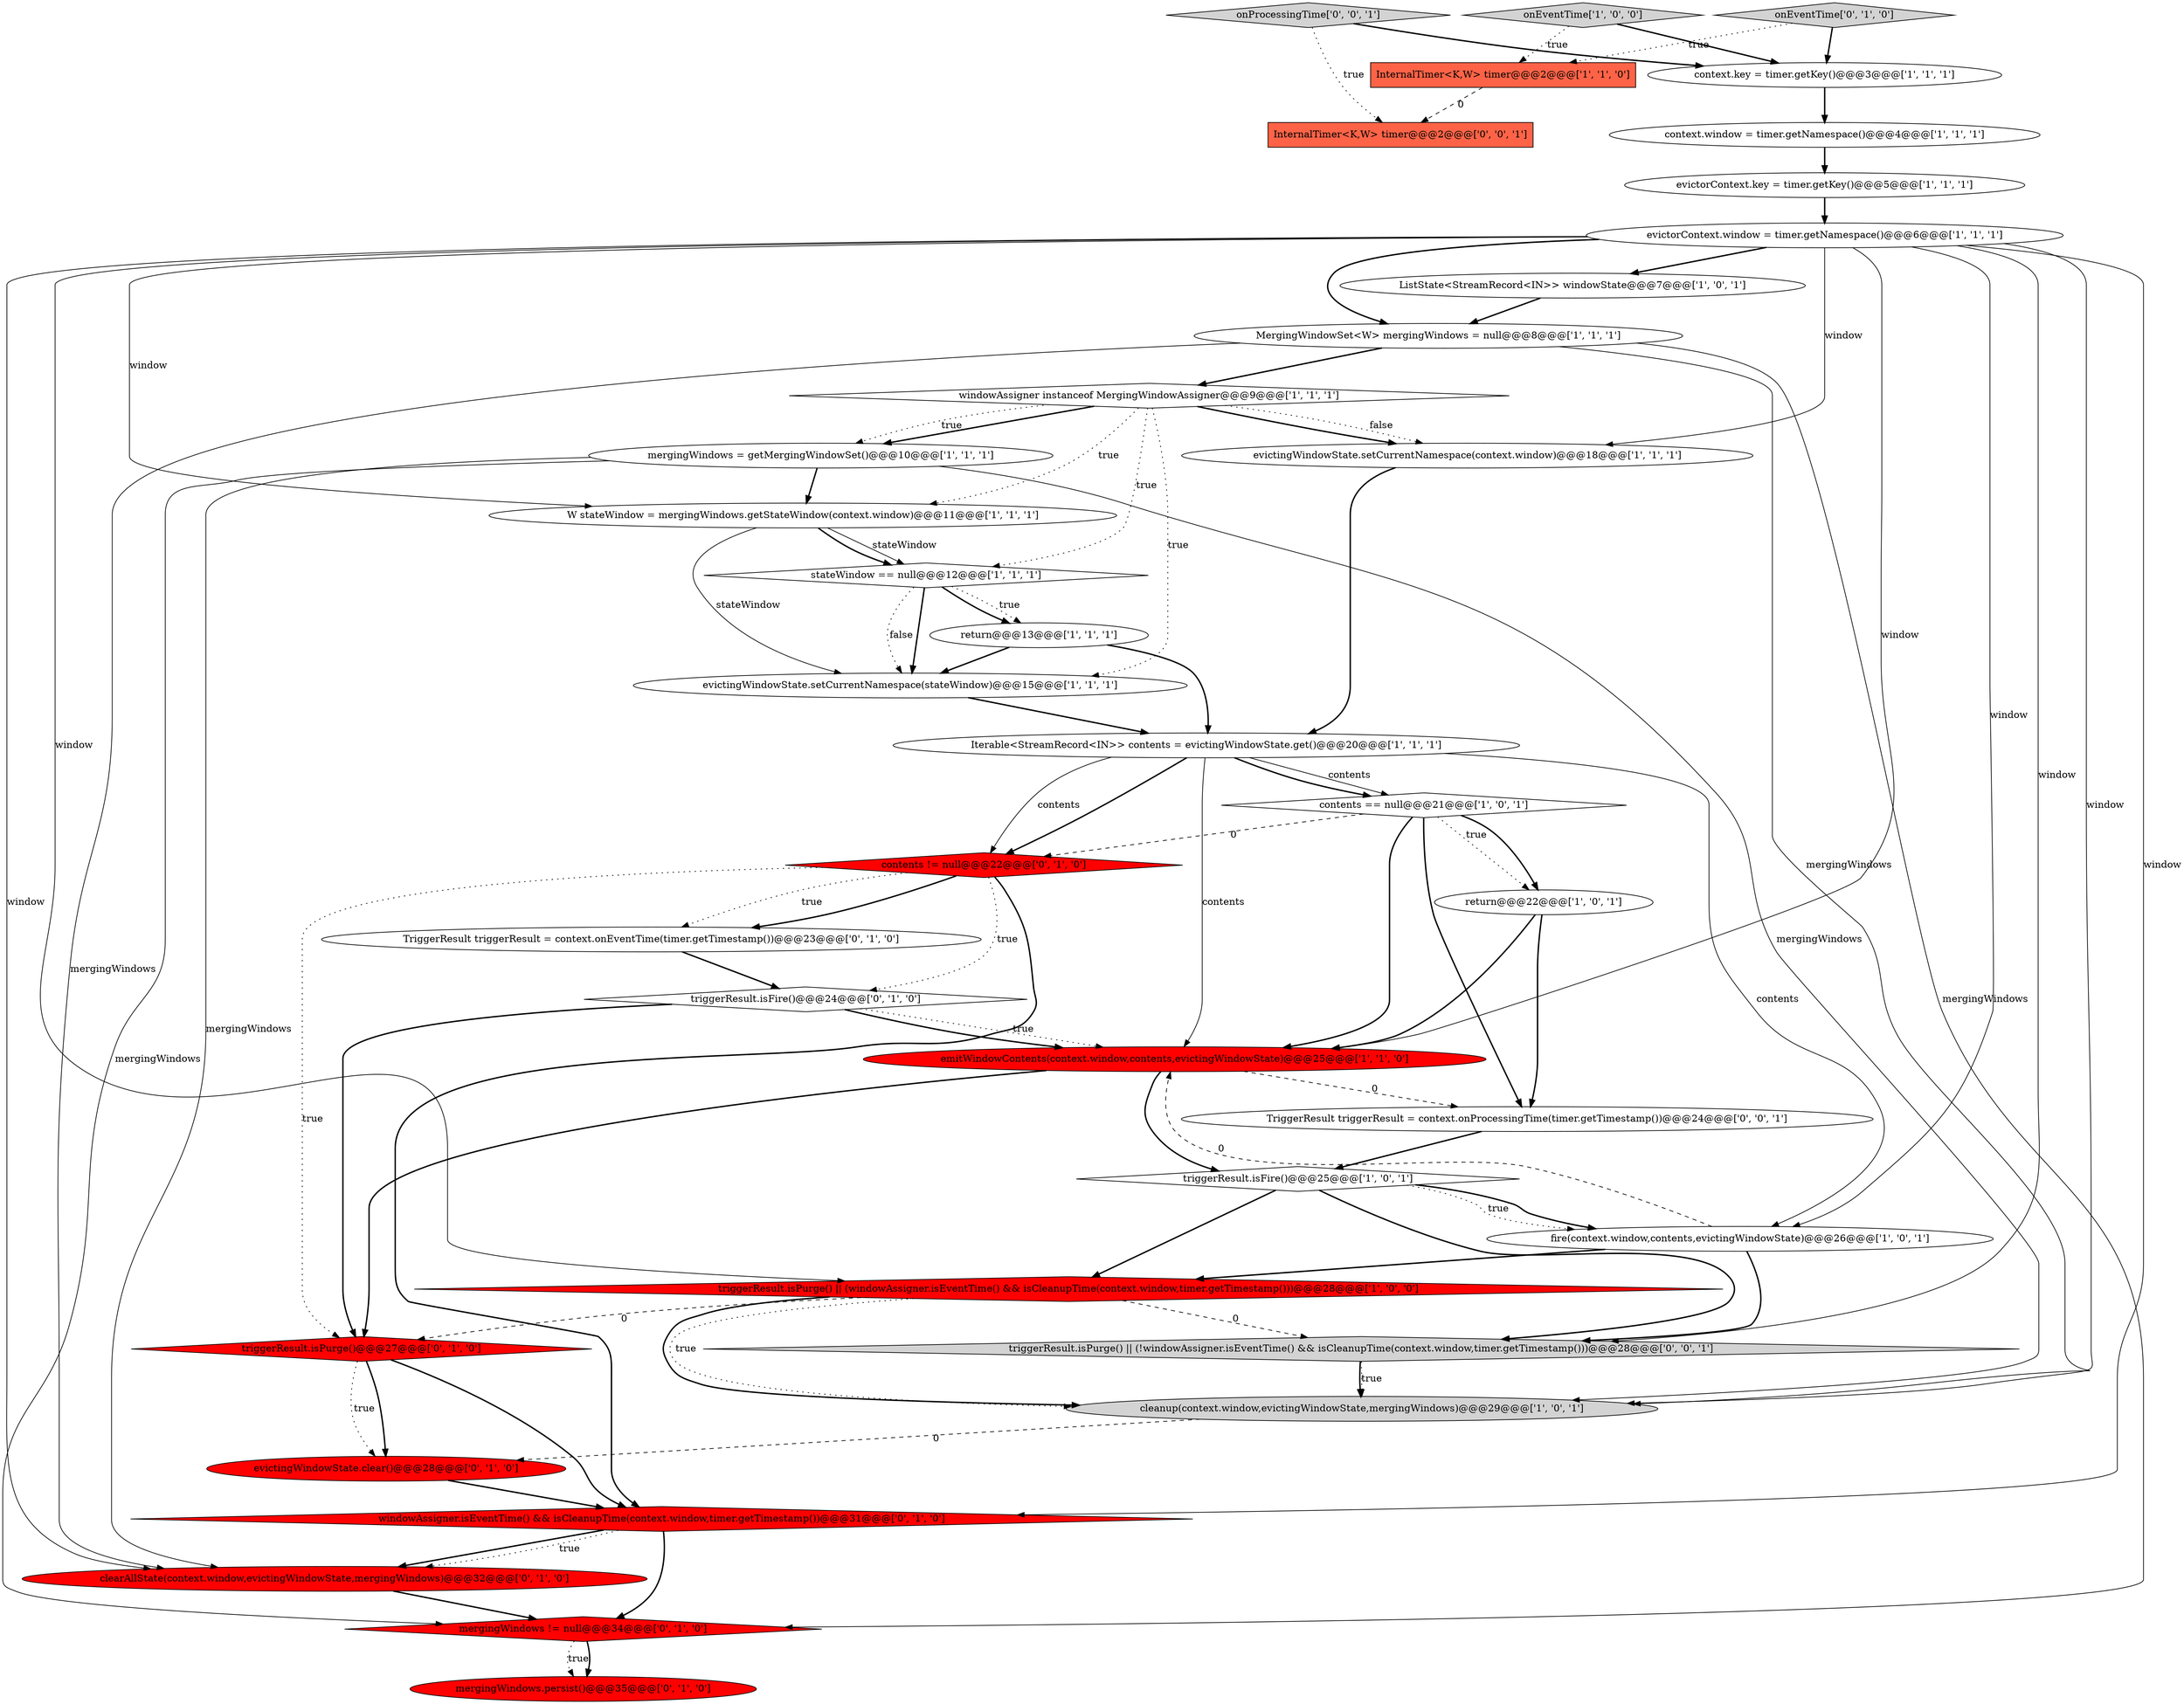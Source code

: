 digraph {
14 [style = filled, label = "mergingWindows = getMergingWindowSet()@@@10@@@['1', '1', '1']", fillcolor = white, shape = ellipse image = "AAA0AAABBB1BBB"];
31 [style = filled, label = "evictingWindowState.clear()@@@28@@@['0', '1', '0']", fillcolor = red, shape = ellipse image = "AAA1AAABBB2BBB"];
21 [style = filled, label = "emitWindowContents(context.window,contents,evictingWindowState)@@@25@@@['1', '1', '0']", fillcolor = red, shape = ellipse image = "AAA1AAABBB1BBB"];
22 [style = filled, label = "contents == null@@@21@@@['1', '0', '1']", fillcolor = white, shape = diamond image = "AAA0AAABBB1BBB"];
5 [style = filled, label = "onEventTime['1', '0', '0']", fillcolor = lightgray, shape = diamond image = "AAA0AAABBB1BBB"];
8 [style = filled, label = "stateWindow == null@@@12@@@['1', '1', '1']", fillcolor = white, shape = diamond image = "AAA0AAABBB1BBB"];
15 [style = filled, label = "evictorContext.window = timer.getNamespace()@@@6@@@['1', '1', '1']", fillcolor = white, shape = ellipse image = "AAA0AAABBB1BBB"];
11 [style = filled, label = "context.window = timer.getNamespace()@@@4@@@['1', '1', '1']", fillcolor = white, shape = ellipse image = "AAA0AAABBB1BBB"];
29 [style = filled, label = "triggerResult.isPurge()@@@27@@@['0', '1', '0']", fillcolor = red, shape = diamond image = "AAA1AAABBB2BBB"];
32 [style = filled, label = "onEventTime['0', '1', '0']", fillcolor = lightgray, shape = diamond image = "AAA0AAABBB2BBB"];
3 [style = filled, label = "evictingWindowState.setCurrentNamespace(stateWindow)@@@15@@@['1', '1', '1']", fillcolor = white, shape = ellipse image = "AAA0AAABBB1BBB"];
18 [style = filled, label = "MergingWindowSet<W> mergingWindows = null@@@8@@@['1', '1', '1']", fillcolor = white, shape = ellipse image = "AAA0AAABBB1BBB"];
12 [style = filled, label = "windowAssigner instanceof MergingWindowAssigner@@@9@@@['1', '1', '1']", fillcolor = white, shape = diamond image = "AAA0AAABBB1BBB"];
0 [style = filled, label = "cleanup(context.window,evictingWindowState,mergingWindows)@@@29@@@['1', '0', '1']", fillcolor = lightgray, shape = ellipse image = "AAA0AAABBB1BBB"];
26 [style = filled, label = "mergingWindows != null@@@34@@@['0', '1', '0']", fillcolor = red, shape = diamond image = "AAA1AAABBB2BBB"];
17 [style = filled, label = "W stateWindow = mergingWindows.getStateWindow(context.window)@@@11@@@['1', '1', '1']", fillcolor = white, shape = ellipse image = "AAA0AAABBB1BBB"];
7 [style = filled, label = "evictorContext.key = timer.getKey()@@@5@@@['1', '1', '1']", fillcolor = white, shape = ellipse image = "AAA0AAABBB1BBB"];
4 [style = filled, label = "triggerResult.isFire()@@@25@@@['1', '0', '1']", fillcolor = white, shape = diamond image = "AAA0AAABBB1BBB"];
13 [style = filled, label = "return@@@13@@@['1', '1', '1']", fillcolor = white, shape = ellipse image = "AAA0AAABBB1BBB"];
35 [style = filled, label = "onProcessingTime['0', '0', '1']", fillcolor = lightgray, shape = diamond image = "AAA0AAABBB3BBB"];
36 [style = filled, label = "TriggerResult triggerResult = context.onProcessingTime(timer.getTimestamp())@@@24@@@['0', '0', '1']", fillcolor = white, shape = ellipse image = "AAA0AAABBB3BBB"];
2 [style = filled, label = "Iterable<StreamRecord<IN>> contents = evictingWindowState.get()@@@20@@@['1', '1', '1']", fillcolor = white, shape = ellipse image = "AAA0AAABBB1BBB"];
33 [style = filled, label = "InternalTimer<K,W> timer@@@2@@@['0', '0', '1']", fillcolor = tomato, shape = box image = "AAA0AAABBB3BBB"];
24 [style = filled, label = "clearAllState(context.window,evictingWindowState,mergingWindows)@@@32@@@['0', '1', '0']", fillcolor = red, shape = ellipse image = "AAA1AAABBB2BBB"];
6 [style = filled, label = "triggerResult.isPurge() || (windowAssigner.isEventTime() && isCleanupTime(context.window,timer.getTimestamp()))@@@28@@@['1', '0', '0']", fillcolor = red, shape = diamond image = "AAA1AAABBB1BBB"];
10 [style = filled, label = "evictingWindowState.setCurrentNamespace(context.window)@@@18@@@['1', '1', '1']", fillcolor = white, shape = ellipse image = "AAA0AAABBB1BBB"];
9 [style = filled, label = "InternalTimer<K,W> timer@@@2@@@['1', '1', '0']", fillcolor = tomato, shape = box image = "AAA0AAABBB1BBB"];
25 [style = filled, label = "mergingWindows.persist()@@@35@@@['0', '1', '0']", fillcolor = red, shape = ellipse image = "AAA1AAABBB2BBB"];
19 [style = filled, label = "fire(context.window,contents,evictingWindowState)@@@26@@@['1', '0', '1']", fillcolor = white, shape = ellipse image = "AAA0AAABBB1BBB"];
30 [style = filled, label = "windowAssigner.isEventTime() && isCleanupTime(context.window,timer.getTimestamp())@@@31@@@['0', '1', '0']", fillcolor = red, shape = diamond image = "AAA1AAABBB2BBB"];
20 [style = filled, label = "context.key = timer.getKey()@@@3@@@['1', '1', '1']", fillcolor = white, shape = ellipse image = "AAA0AAABBB1BBB"];
23 [style = filled, label = "triggerResult.isFire()@@@24@@@['0', '1', '0']", fillcolor = white, shape = diamond image = "AAA0AAABBB2BBB"];
34 [style = filled, label = "triggerResult.isPurge() || (!windowAssigner.isEventTime() && isCleanupTime(context.window,timer.getTimestamp()))@@@28@@@['0', '0', '1']", fillcolor = lightgray, shape = diamond image = "AAA0AAABBB3BBB"];
1 [style = filled, label = "return@@@22@@@['1', '0', '1']", fillcolor = white, shape = ellipse image = "AAA0AAABBB1BBB"];
28 [style = filled, label = "TriggerResult triggerResult = context.onEventTime(timer.getTimestamp())@@@23@@@['0', '1', '0']", fillcolor = white, shape = ellipse image = "AAA0AAABBB2BBB"];
16 [style = filled, label = "ListState<StreamRecord<IN>> windowState@@@7@@@['1', '0', '1']", fillcolor = white, shape = ellipse image = "AAA0AAABBB1BBB"];
27 [style = filled, label = "contents != null@@@22@@@['0', '1', '0']", fillcolor = red, shape = diamond image = "AAA1AAABBB2BBB"];
17->3 [style = solid, label="stateWindow"];
15->10 [style = solid, label="window"];
12->10 [style = dotted, label="false"];
5->20 [style = bold, label=""];
29->30 [style = bold, label=""];
12->8 [style = dotted, label="true"];
27->28 [style = bold, label=""];
15->0 [style = solid, label="window"];
27->23 [style = dotted, label="true"];
14->17 [style = bold, label=""];
6->34 [style = dashed, label="0"];
15->34 [style = solid, label="window"];
15->17 [style = solid, label="window"];
23->29 [style = bold, label=""];
12->10 [style = bold, label=""];
2->27 [style = solid, label="contents"];
1->21 [style = bold, label=""];
31->30 [style = bold, label=""];
5->9 [style = dotted, label="true"];
18->0 [style = solid, label="mergingWindows"];
6->0 [style = dotted, label="true"];
32->20 [style = bold, label=""];
17->8 [style = solid, label="stateWindow"];
12->3 [style = dotted, label="true"];
19->34 [style = bold, label=""];
2->22 [style = solid, label="contents"];
12->17 [style = dotted, label="true"];
35->20 [style = bold, label=""];
27->30 [style = bold, label=""];
30->26 [style = bold, label=""];
4->19 [style = bold, label=""];
36->4 [style = bold, label=""];
23->21 [style = dotted, label="true"];
18->12 [style = bold, label=""];
15->24 [style = solid, label="window"];
35->33 [style = dotted, label="true"];
19->6 [style = bold, label=""];
21->36 [style = dashed, label="0"];
34->0 [style = bold, label=""];
15->30 [style = solid, label="window"];
15->21 [style = solid, label="window"];
21->29 [style = bold, label=""];
3->2 [style = bold, label=""];
27->29 [style = dotted, label="true"];
12->14 [style = bold, label=""];
2->27 [style = bold, label=""];
10->2 [style = bold, label=""];
15->19 [style = solid, label="window"];
21->4 [style = bold, label=""];
17->8 [style = bold, label=""];
30->24 [style = bold, label=""];
14->24 [style = solid, label="mergingWindows"];
16->18 [style = bold, label=""];
15->6 [style = solid, label="window"];
8->3 [style = bold, label=""];
22->27 [style = dashed, label="0"];
34->0 [style = dotted, label="true"];
24->26 [style = bold, label=""];
22->1 [style = dotted, label="true"];
28->23 [style = bold, label=""];
7->15 [style = bold, label=""];
8->13 [style = dotted, label="true"];
22->1 [style = bold, label=""];
2->21 [style = solid, label="contents"];
4->34 [style = bold, label=""];
14->26 [style = solid, label="mergingWindows"];
8->13 [style = bold, label=""];
4->19 [style = dotted, label="true"];
20->11 [style = bold, label=""];
18->26 [style = solid, label="mergingWindows"];
13->2 [style = bold, label=""];
8->3 [style = dotted, label="false"];
30->24 [style = dotted, label="true"];
4->6 [style = bold, label=""];
26->25 [style = dotted, label="true"];
32->9 [style = dotted, label="true"];
29->31 [style = bold, label=""];
26->25 [style = bold, label=""];
22->21 [style = bold, label=""];
2->19 [style = solid, label="contents"];
6->0 [style = bold, label=""];
14->0 [style = solid, label="mergingWindows"];
15->16 [style = bold, label=""];
1->36 [style = bold, label=""];
18->24 [style = solid, label="mergingWindows"];
15->18 [style = bold, label=""];
9->33 [style = dashed, label="0"];
27->28 [style = dotted, label="true"];
12->14 [style = dotted, label="true"];
6->29 [style = dashed, label="0"];
19->21 [style = dashed, label="0"];
13->3 [style = bold, label=""];
23->21 [style = bold, label=""];
22->36 [style = bold, label=""];
0->31 [style = dashed, label="0"];
2->22 [style = bold, label=""];
11->7 [style = bold, label=""];
29->31 [style = dotted, label="true"];
}
